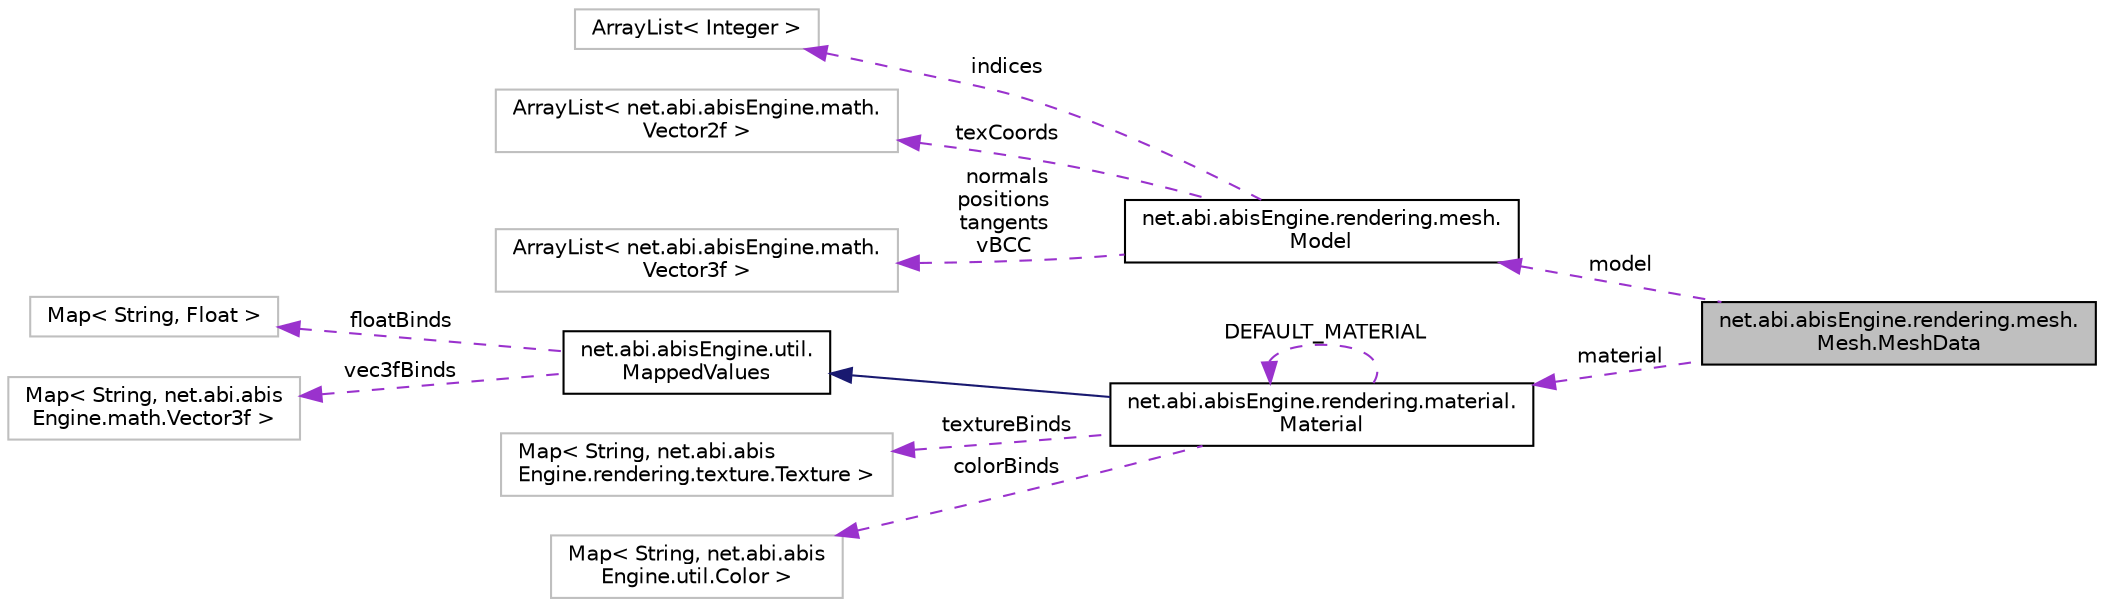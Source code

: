 digraph "net.abi.abisEngine.rendering.mesh.Mesh.MeshData"
{
 // LATEX_PDF_SIZE
  edge [fontname="Helvetica",fontsize="10",labelfontname="Helvetica",labelfontsize="10"];
  node [fontname="Helvetica",fontsize="10",shape=record];
  rankdir="LR";
  Node1 [label="net.abi.abisEngine.rendering.mesh.\lMesh.MeshData",height=0.2,width=0.4,color="black", fillcolor="grey75", style="filled", fontcolor="black",tooltip=" "];
  Node2 -> Node1 [dir="back",color="darkorchid3",fontsize="10",style="dashed",label=" model" ,fontname="Helvetica"];
  Node2 [label="net.abi.abisEngine.rendering.mesh.\lModel",height=0.2,width=0.4,color="black", fillcolor="white", style="filled",URL="$d7/dfd/classnet_1_1abi_1_1abis_engine_1_1rendering_1_1mesh_1_1_model.html",tooltip=" "];
  Node3 -> Node2 [dir="back",color="darkorchid3",fontsize="10",style="dashed",label=" indices" ,fontname="Helvetica"];
  Node3 [label="ArrayList\< Integer \>",height=0.2,width=0.4,color="grey75", fillcolor="white", style="filled",tooltip=" "];
  Node4 -> Node2 [dir="back",color="darkorchid3",fontsize="10",style="dashed",label=" texCoords" ,fontname="Helvetica"];
  Node4 [label="ArrayList\< net.abi.abisEngine.math.\lVector2f \>",height=0.2,width=0.4,color="grey75", fillcolor="white", style="filled",tooltip=" "];
  Node5 -> Node2 [dir="back",color="darkorchid3",fontsize="10",style="dashed",label=" normals\npositions\ntangents\nvBCC" ,fontname="Helvetica"];
  Node5 [label="ArrayList\< net.abi.abisEngine.math.\lVector3f \>",height=0.2,width=0.4,color="grey75", fillcolor="white", style="filled",tooltip=" "];
  Node6 -> Node1 [dir="back",color="darkorchid3",fontsize="10",style="dashed",label=" material" ,fontname="Helvetica"];
  Node6 [label="net.abi.abisEngine.rendering.material.\lMaterial",height=0.2,width=0.4,color="black", fillcolor="white", style="filled",URL="$de/d88/classnet_1_1abi_1_1abis_engine_1_1rendering_1_1material_1_1_material.html",tooltip=" "];
  Node7 -> Node6 [dir="back",color="midnightblue",fontsize="10",style="solid",fontname="Helvetica"];
  Node7 [label="net.abi.abisEngine.util.\lMappedValues",height=0.2,width=0.4,color="black", fillcolor="white", style="filled",URL="$db/de9/classnet_1_1abi_1_1abis_engine_1_1util_1_1_mapped_values.html",tooltip=" "];
  Node8 -> Node7 [dir="back",color="darkorchid3",fontsize="10",style="dashed",label=" floatBinds" ,fontname="Helvetica"];
  Node8 [label="Map\< String, Float \>",height=0.2,width=0.4,color="grey75", fillcolor="white", style="filled",tooltip=" "];
  Node9 -> Node7 [dir="back",color="darkorchid3",fontsize="10",style="dashed",label=" vec3fBinds" ,fontname="Helvetica"];
  Node9 [label="Map\< String, net.abi.abis\lEngine.math.Vector3f \>",height=0.2,width=0.4,color="grey75", fillcolor="white", style="filled",tooltip=" "];
  Node10 -> Node6 [dir="back",color="darkorchid3",fontsize="10",style="dashed",label=" textureBinds" ,fontname="Helvetica"];
  Node10 [label="Map\< String, net.abi.abis\lEngine.rendering.texture.Texture \>",height=0.2,width=0.4,color="grey75", fillcolor="white", style="filled",tooltip=" "];
  Node6 -> Node6 [dir="back",color="darkorchid3",fontsize="10",style="dashed",label=" DEFAULT_MATERIAL" ,fontname="Helvetica"];
  Node11 -> Node6 [dir="back",color="darkorchid3",fontsize="10",style="dashed",label=" colorBinds" ,fontname="Helvetica"];
  Node11 [label="Map\< String, net.abi.abis\lEngine.util.Color \>",height=0.2,width=0.4,color="grey75", fillcolor="white", style="filled",tooltip=" "];
}
